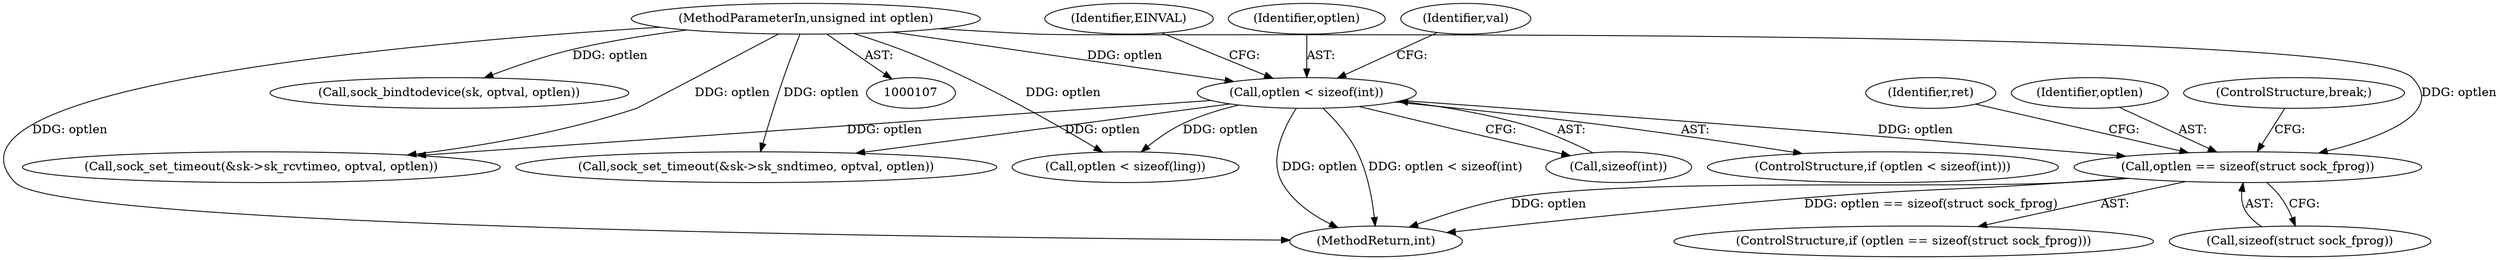digraph "0_linux_82981930125abfd39d7c8378a9cfdf5e1be2002b_0@API" {
"1000574" [label="(Call,optlen == sizeof(struct sock_fprog))"];
"1000137" [label="(Call,optlen < sizeof(int))"];
"1000112" [label="(MethodParameterIn,unsigned int optlen)"];
"1000139" [label="(Call,sizeof(int))"];
"1000581" [label="(Identifier,ret)"];
"1000112" [label="(MethodParameterIn,unsigned int optlen)"];
"1000573" [label="(ControlStructure,if (optlen == sizeof(struct sock_fprog)))"];
"1000575" [label="(Identifier,optlen)"];
"1000137" [label="(Call,optlen < sizeof(int))"];
"1000549" [label="(Call,sock_set_timeout(&sk->sk_rcvtimeo, optval, optlen))"];
"1000136" [label="(ControlStructure,if (optlen < sizeof(int)))"];
"1000143" [label="(Identifier,EINVAL)"];
"1000598" [label="(ControlStructure,break;)"];
"1000576" [label="(Call,sizeof(struct sock_fprog))"];
"1000138" [label="(Identifier,optlen)"];
"1000146" [label="(Identifier,val)"];
"1000359" [label="(Call,optlen < sizeof(ling))"];
"1000132" [label="(Call,sock_bindtodevice(sk, optval, optlen))"];
"1000682" [label="(MethodReturn,int)"];
"1000560" [label="(Call,sock_set_timeout(&sk->sk_sndtimeo, optval, optlen))"];
"1000574" [label="(Call,optlen == sizeof(struct sock_fprog))"];
"1000574" -> "1000573"  [label="AST: "];
"1000574" -> "1000576"  [label="CFG: "];
"1000575" -> "1000574"  [label="AST: "];
"1000576" -> "1000574"  [label="AST: "];
"1000581" -> "1000574"  [label="CFG: "];
"1000598" -> "1000574"  [label="CFG: "];
"1000574" -> "1000682"  [label="DDG: optlen"];
"1000574" -> "1000682"  [label="DDG: optlen == sizeof(struct sock_fprog)"];
"1000137" -> "1000574"  [label="DDG: optlen"];
"1000112" -> "1000574"  [label="DDG: optlen"];
"1000137" -> "1000136"  [label="AST: "];
"1000137" -> "1000139"  [label="CFG: "];
"1000138" -> "1000137"  [label="AST: "];
"1000139" -> "1000137"  [label="AST: "];
"1000143" -> "1000137"  [label="CFG: "];
"1000146" -> "1000137"  [label="CFG: "];
"1000137" -> "1000682"  [label="DDG: optlen"];
"1000137" -> "1000682"  [label="DDG: optlen < sizeof(int)"];
"1000112" -> "1000137"  [label="DDG: optlen"];
"1000137" -> "1000359"  [label="DDG: optlen"];
"1000137" -> "1000549"  [label="DDG: optlen"];
"1000137" -> "1000560"  [label="DDG: optlen"];
"1000112" -> "1000107"  [label="AST: "];
"1000112" -> "1000682"  [label="DDG: optlen"];
"1000112" -> "1000132"  [label="DDG: optlen"];
"1000112" -> "1000359"  [label="DDG: optlen"];
"1000112" -> "1000549"  [label="DDG: optlen"];
"1000112" -> "1000560"  [label="DDG: optlen"];
}
